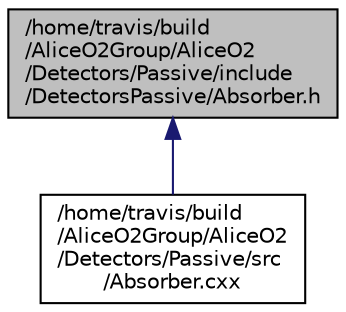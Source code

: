digraph "/home/travis/build/AliceO2Group/AliceO2/Detectors/Passive/include/DetectorsPassive/Absorber.h"
{
 // INTERACTIVE_SVG=YES
  bgcolor="transparent";
  edge [fontname="Helvetica",fontsize="10",labelfontname="Helvetica",labelfontsize="10"];
  node [fontname="Helvetica",fontsize="10",shape=record];
  Node2 [label="/home/travis/build\l/AliceO2Group/AliceO2\l/Detectors/Passive/include\l/DetectorsPassive/Absorber.h",height=0.2,width=0.4,color="black", fillcolor="grey75", style="filled", fontcolor="black"];
  Node2 -> Node3 [dir="back",color="midnightblue",fontsize="10",style="solid",fontname="Helvetica"];
  Node3 [label="/home/travis/build\l/AliceO2Group/AliceO2\l/Detectors/Passive/src\l/Absorber.cxx",height=0.2,width=0.4,color="black",URL="$d5/df3/Absorber_8cxx.html"];
}
